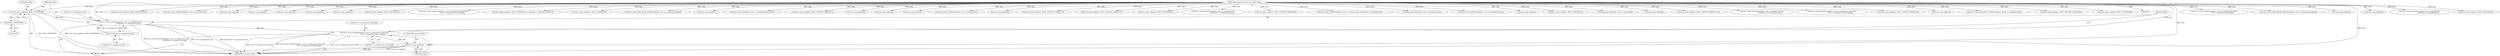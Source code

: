 digraph "1_samba_530d50a1abdcdf4d1775652d4c456c1274d83d8d_1@API" {
"1000493" [label="(Call,asn1_write_OctetString(data, tree->u.comparison.attr,\n                                     strlen(tree->u.comparison.attr)))"];
"1000489" [label="(Call,asn1_push_tag(data, ASN1_CONTEXT(8)))"];
"1000108" [label="(MethodParameterIn,struct asn1_data *data)"];
"1000491" [label="(Call,ASN1_CONTEXT(8))"];
"1000502" [label="(Call,strlen(tree->u.comparison.attr))"];
"1000510" [label="(Call,asn1_write_OctetString(data, tree->u.comparison.value.data,\n                                     tree->u.comparison.value.length))"];
"1000530" [label="(Call,asn1_pop_tag(data))"];
"1000209" [label="(Call,asn1_write_OctetString(data, tree->u.equality.value.data,\n                                     tree->u.equality.value.length))"];
"1000493" [label="(Call,asn1_write_OctetString(data, tree->u.comparison.attr,\n                                     strlen(tree->u.comparison.attr)))"];
"1000116" [label="(Block,)"];
"1000294" [label="(Call,asn1_write_DATA_BLOB_LDAPString(data, tree->u.substring.chunks[i]))"];
"1000560" [label="(Call,asn1_pop_tag(data))"];
"1000464" [label="(Call,asn1_pop_tag(data))"];
"1000532" [label="(ControlStructure,break;)"];
"1000192" [label="(Call,asn1_write_OctetString(data, tree->u.equality.attr,\n                                     strlen(tree->u.equality.attr)))"];
"1000378" [label="(Call,asn1_push_tag(data, ASN1_CONTEXT(5)))"];
"1000254" [label="(Call,asn1_push_tag(data, ASN1_SEQUENCE(0)))"];
"1000575" [label="(Call,asn1_write_LDAPString(data, tree->u.extended.attr))"];
"1000491" [label="(Call,ASN1_CONTEXT(8))"];
"1000372" [label="(Call,asn1_pop_tag(data))"];
"1000584" [label="(Call,asn1_pop_tag(data))"];
"1000600" [label="(Call,asn1_pop_tag(data))"];
"1000184" [label="(Call,asn1_pop_tag(data))"];
"1000368" [label="(Call,asn1_pop_tag(data))"];
"1000492" [label="(Literal,8)"];
"1000166" [label="(Call,asn1_push_tag(data, ASN1_CONTEXT(2)))"];
"1000399" [label="(Call,asn1_write_OctetString(data, tree->u.comparison.value.data,\n                                     tree->u.comparison.value.length))"];
"1000119" [label="(Call,asn1_push_tag(data, ASN1_CONTEXT(tree->operation==LDB_OP_AND?0:1)))"];
"1000534" [label="(Call,asn1_push_tag(data, ASN1_CONTEXT(9)))"];
"1000503" [label="(Call,tree->u.comparison.attr)"];
"1000357" [label="(Call,asn1_write_DATA_BLOB_LDAPString(data, tree->u.substring.chunks[i]))"];
"1000521" [label="(Call,tree->u.comparison.value.length)"];
"1000162" [label="(Call,asn1_pop_tag(data))"];
"1000489" [label="(Call,asn1_push_tag(data, ASN1_CONTEXT(8)))"];
"1000606" [label="(Call,asn1_write_uint8(data, tree->u.extended.dnAttributes))"];
"1000531" [label="(Identifier,data)"];
"1000547" [label="(Call,asn1_push_tag(data, ASN1_CONTEXT_SIMPLE(1)))"];
"1000108" [label="(MethodParameterIn,struct asn1_data *data)"];
"1000419" [label="(Call,asn1_pop_tag(data))"];
"1000510" [label="(Call,asn1_write_OctetString(data, tree->u.comparison.value.data,\n                                     tree->u.comparison.value.length))"];
"1000615" [label="(Call,asn1_pop_tag(data))"];
"1000229" [label="(Call,asn1_pop_tag(data))"];
"1000472" [label="(Call,asn1_write_LDAPString(data, tree->u.present.attr))"];
"1000374" [label="(Call,asn1_pop_tag(data))"];
"1000468" [label="(Call,asn1_push_tag(data, ASN1_CONTEXT_SIMPLE(7)))"];
"1000571" [label="(Call,asn1_push_tag(data, ASN1_CONTEXT_SIMPLE(2)))"];
"1000233" [label="(Call,asn1_push_tag(data, ASN1_CONTEXT(4)))"];
"1000382" [label="(Call,asn1_write_OctetString(data, tree->u.comparison.attr,\n                                     strlen(tree->u.comparison.attr)))"];
"1000290" [label="(Call,asn1_push_tag(data, ASN1_CONTEXT_SIMPLE(0)))"];
"1000494" [label="(Identifier,data)"];
"1000490" [label="(Identifier,data)"];
"1000237" [label="(Call,asn1_write_OctetString(data, tree->u.substring.attr, strlen(tree->u.substring.attr)))"];
"1000502" [label="(Call,strlen(tree->u.comparison.attr))"];
"1000148" [label="(Call,ldap_push_filter(data, tree->u.list.elements[i]))"];
"1000551" [label="(Call,asn1_write_LDAPString(data, tree->u.extended.rule_id))"];
"1000530" [label="(Call,asn1_pop_tag(data))"];
"1000511" [label="(Identifier,data)"];
"1000617" [label="(Call,asn1_pop_tag(data))"];
"1000495" [label="(Call,tree->u.comparison.attr)"];
"1000188" [label="(Call,asn1_push_tag(data, ASN1_CONTEXT(3)))"];
"1000172" [label="(Call,ldap_push_filter(data, tree->u.isnot.child))"];
"1000305" [label="(Call,asn1_pop_tag(data))"];
"1000353" [label="(Call,asn1_push_tag(data, ASN1_CONTEXT_SIMPLE(ctx)))"];
"1000427" [label="(Call,asn1_write_OctetString(data, tree->u.comparison.attr,\n                                     strlen(tree->u.comparison.attr)))"];
"1000444" [label="(Call,asn1_write_OctetString(data, tree->u.comparison.value.data,\n                                     tree->u.comparison.value.length))"];
"1000586" [label="(Call,asn1_push_tag(data, ASN1_CONTEXT_SIMPLE(3)))"];
"1000481" [label="(Call,asn1_pop_tag(data))"];
"1000628" [label="(MethodReturn,static bool)"];
"1000590" [label="(Call,asn1_write_DATA_BLOB_LDAPString(data, &tree->u.extended.value))"];
"1000602" [label="(Call,asn1_push_tag(data, ASN1_CONTEXT_SIMPLE(4)))"];
"1000512" [label="(Call,tree->u.comparison.value.data)"];
"1000423" [label="(Call,asn1_push_tag(data, ASN1_CONTEXT(6)))"];
"1000493" -> "1000116"  [label="AST: "];
"1000493" -> "1000502"  [label="CFG: "];
"1000494" -> "1000493"  [label="AST: "];
"1000495" -> "1000493"  [label="AST: "];
"1000502" -> "1000493"  [label="AST: "];
"1000511" -> "1000493"  [label="CFG: "];
"1000493" -> "1000628"  [label="DDG: asn1_write_OctetString(data, tree->u.comparison.attr,\n                                     strlen(tree->u.comparison.attr))"];
"1000493" -> "1000628"  [label="DDG: tree->u.comparison.attr"];
"1000493" -> "1000628"  [label="DDG: strlen(tree->u.comparison.attr)"];
"1000489" -> "1000493"  [label="DDG: data"];
"1000108" -> "1000493"  [label="DDG: data"];
"1000502" -> "1000493"  [label="DDG: tree->u.comparison.attr"];
"1000493" -> "1000510"  [label="DDG: data"];
"1000489" -> "1000116"  [label="AST: "];
"1000489" -> "1000491"  [label="CFG: "];
"1000490" -> "1000489"  [label="AST: "];
"1000491" -> "1000489"  [label="AST: "];
"1000494" -> "1000489"  [label="CFG: "];
"1000489" -> "1000628"  [label="DDG: asn1_push_tag(data, ASN1_CONTEXT(8))"];
"1000489" -> "1000628"  [label="DDG: ASN1_CONTEXT(8)"];
"1000108" -> "1000489"  [label="DDG: data"];
"1000491" -> "1000489"  [label="DDG: 8"];
"1000108" -> "1000107"  [label="AST: "];
"1000108" -> "1000628"  [label="DDG: data"];
"1000108" -> "1000119"  [label="DDG: data"];
"1000108" -> "1000148"  [label="DDG: data"];
"1000108" -> "1000162"  [label="DDG: data"];
"1000108" -> "1000166"  [label="DDG: data"];
"1000108" -> "1000172"  [label="DDG: data"];
"1000108" -> "1000184"  [label="DDG: data"];
"1000108" -> "1000188"  [label="DDG: data"];
"1000108" -> "1000192"  [label="DDG: data"];
"1000108" -> "1000209"  [label="DDG: data"];
"1000108" -> "1000229"  [label="DDG: data"];
"1000108" -> "1000233"  [label="DDG: data"];
"1000108" -> "1000237"  [label="DDG: data"];
"1000108" -> "1000254"  [label="DDG: data"];
"1000108" -> "1000290"  [label="DDG: data"];
"1000108" -> "1000294"  [label="DDG: data"];
"1000108" -> "1000305"  [label="DDG: data"];
"1000108" -> "1000353"  [label="DDG: data"];
"1000108" -> "1000357"  [label="DDG: data"];
"1000108" -> "1000368"  [label="DDG: data"];
"1000108" -> "1000372"  [label="DDG: data"];
"1000108" -> "1000374"  [label="DDG: data"];
"1000108" -> "1000378"  [label="DDG: data"];
"1000108" -> "1000382"  [label="DDG: data"];
"1000108" -> "1000399"  [label="DDG: data"];
"1000108" -> "1000419"  [label="DDG: data"];
"1000108" -> "1000423"  [label="DDG: data"];
"1000108" -> "1000427"  [label="DDG: data"];
"1000108" -> "1000444"  [label="DDG: data"];
"1000108" -> "1000464"  [label="DDG: data"];
"1000108" -> "1000468"  [label="DDG: data"];
"1000108" -> "1000472"  [label="DDG: data"];
"1000108" -> "1000481"  [label="DDG: data"];
"1000108" -> "1000510"  [label="DDG: data"];
"1000108" -> "1000530"  [label="DDG: data"];
"1000108" -> "1000534"  [label="DDG: data"];
"1000108" -> "1000547"  [label="DDG: data"];
"1000108" -> "1000551"  [label="DDG: data"];
"1000108" -> "1000560"  [label="DDG: data"];
"1000108" -> "1000571"  [label="DDG: data"];
"1000108" -> "1000575"  [label="DDG: data"];
"1000108" -> "1000584"  [label="DDG: data"];
"1000108" -> "1000586"  [label="DDG: data"];
"1000108" -> "1000590"  [label="DDG: data"];
"1000108" -> "1000600"  [label="DDG: data"];
"1000108" -> "1000602"  [label="DDG: data"];
"1000108" -> "1000606"  [label="DDG: data"];
"1000108" -> "1000615"  [label="DDG: data"];
"1000108" -> "1000617"  [label="DDG: data"];
"1000491" -> "1000492"  [label="CFG: "];
"1000492" -> "1000491"  [label="AST: "];
"1000502" -> "1000503"  [label="CFG: "];
"1000503" -> "1000502"  [label="AST: "];
"1000510" -> "1000116"  [label="AST: "];
"1000510" -> "1000521"  [label="CFG: "];
"1000511" -> "1000510"  [label="AST: "];
"1000512" -> "1000510"  [label="AST: "];
"1000521" -> "1000510"  [label="AST: "];
"1000531" -> "1000510"  [label="CFG: "];
"1000510" -> "1000628"  [label="DDG: tree->u.comparison.value.length"];
"1000510" -> "1000628"  [label="DDG: tree->u.comparison.value.data"];
"1000510" -> "1000628"  [label="DDG: asn1_write_OctetString(data, tree->u.comparison.value.data,\n                                     tree->u.comparison.value.length)"];
"1000510" -> "1000530"  [label="DDG: data"];
"1000530" -> "1000116"  [label="AST: "];
"1000530" -> "1000531"  [label="CFG: "];
"1000531" -> "1000530"  [label="AST: "];
"1000532" -> "1000530"  [label="CFG: "];
"1000530" -> "1000628"  [label="DDG: data"];
"1000530" -> "1000628"  [label="DDG: asn1_pop_tag(data)"];
}
